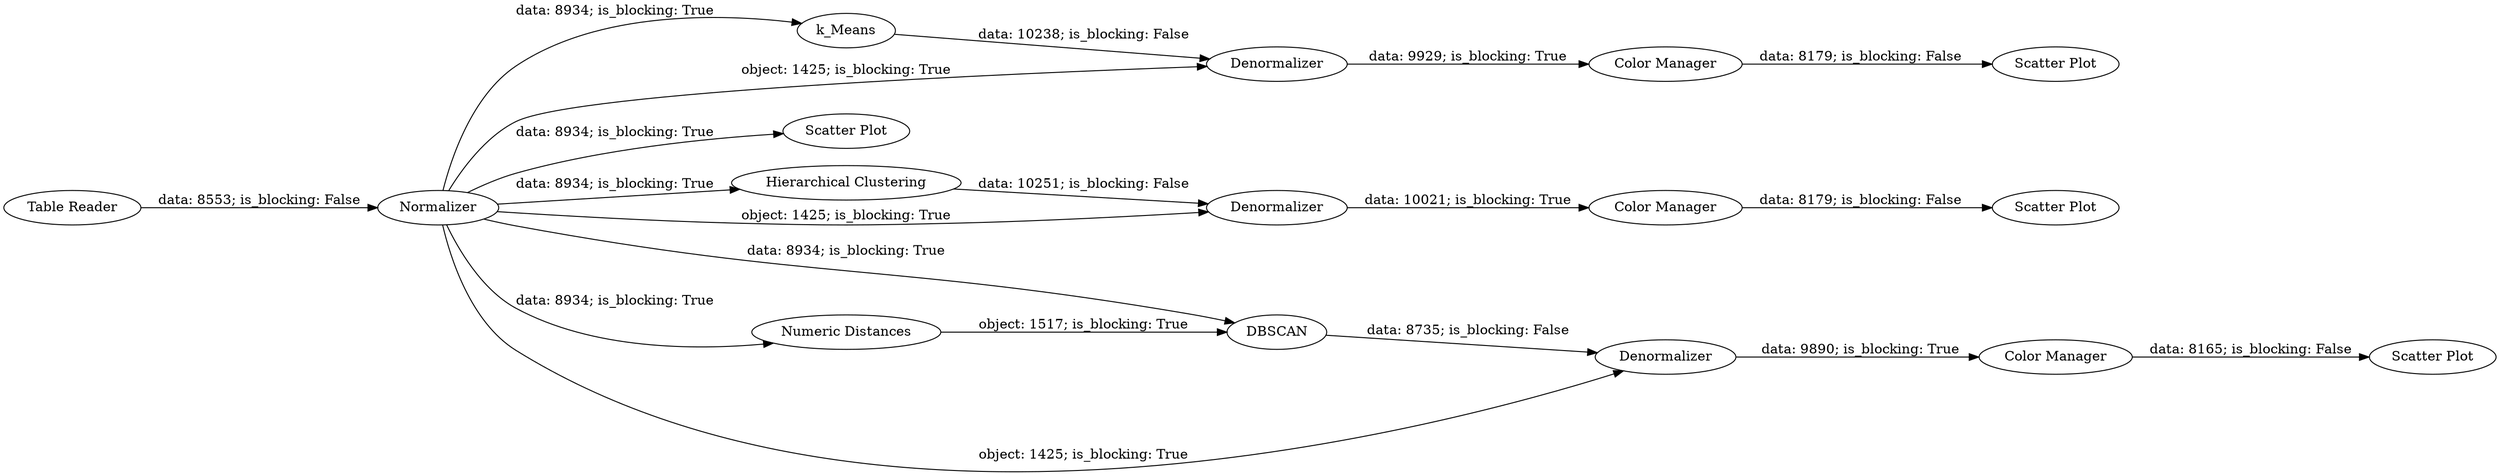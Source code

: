digraph {
	"6714567631491509266_151" [label="Scatter Plot"]
	"6714567631491509266_141" [label=Denormalizer]
	"6714567631491509266_147" [label="Scatter Plot"]
	"6714567631491509266_146" [label="Color Manager"]
	"6714567631491509266_144" [label="Hierarchical Clustering"]
	"6714567631491509266_143" [label="Scatter Plot"]
	"6714567631491509266_154" [label="Scatter Plot"]
	"6714567631491509266_1" [label="Table Reader"]
	"6714567631491509266_135" [label=k_Means]
	"6714567631491509266_145" [label=Denormalizer]
	"6714567631491509266_150" [label="Color Manager"]
	"6714567631491509266_142" [label="Color Manager"]
	"6714567631491509266_140" [label=Normalizer]
	"6714567631491509266_152" [label="Numeric Distances"]
	"6714567631491509266_148" [label=DBSCAN]
	"6714567631491509266_149" [label=Denormalizer]
	"6714567631491509266_140" -> "6714567631491509266_149" [label="object: 1425; is_blocking: True"]
	"6714567631491509266_145" -> "6714567631491509266_146" [label="data: 10021; is_blocking: True"]
	"6714567631491509266_144" -> "6714567631491509266_145" [label="data: 10251; is_blocking: False"]
	"6714567631491509266_148" -> "6714567631491509266_149" [label="data: 8735; is_blocking: False"]
	"6714567631491509266_140" -> "6714567631491509266_141" [label="object: 1425; is_blocking: True"]
	"6714567631491509266_140" -> "6714567631491509266_145" [label="object: 1425; is_blocking: True"]
	"6714567631491509266_140" -> "6714567631491509266_152" [label="data: 8934; is_blocking: True"]
	"6714567631491509266_140" -> "6714567631491509266_154" [label="data: 8934; is_blocking: True"]
	"6714567631491509266_140" -> "6714567631491509266_148" [label="data: 8934; is_blocking: True"]
	"6714567631491509266_149" -> "6714567631491509266_150" [label="data: 9890; is_blocking: True"]
	"6714567631491509266_152" -> "6714567631491509266_148" [label="object: 1517; is_blocking: True"]
	"6714567631491509266_141" -> "6714567631491509266_142" [label="data: 9929; is_blocking: True"]
	"6714567631491509266_150" -> "6714567631491509266_151" [label="data: 8165; is_blocking: False"]
	"6714567631491509266_140" -> "6714567631491509266_135" [label="data: 8934; is_blocking: True"]
	"6714567631491509266_146" -> "6714567631491509266_147" [label="data: 8179; is_blocking: False"]
	"6714567631491509266_142" -> "6714567631491509266_143" [label="data: 8179; is_blocking: False"]
	"6714567631491509266_140" -> "6714567631491509266_144" [label="data: 8934; is_blocking: True"]
	"6714567631491509266_135" -> "6714567631491509266_141" [label="data: 10238; is_blocking: False"]
	"6714567631491509266_1" -> "6714567631491509266_140" [label="data: 8553; is_blocking: False"]
	rankdir=LR
}
